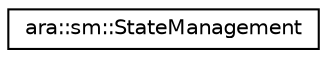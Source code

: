 digraph "Graphical Class Hierarchy"
{
 // LATEX_PDF_SIZE
  edge [fontname="Helvetica",fontsize="10",labelfontname="Helvetica",labelfontsize="10"];
  node [fontname="Helvetica",fontsize="10",shape=record];
  rankdir="LR";
  Node0 [label="ara::sm::StateManagement",height=0.2,width=0.4,color="black", fillcolor="white", style="filled",URL="$classara_1_1sm_1_1StateManagement.html",tooltip="Class StateManagement to be used by Update and Configuration Management. Fills [SWS_SM_XXXXX]."];
}
